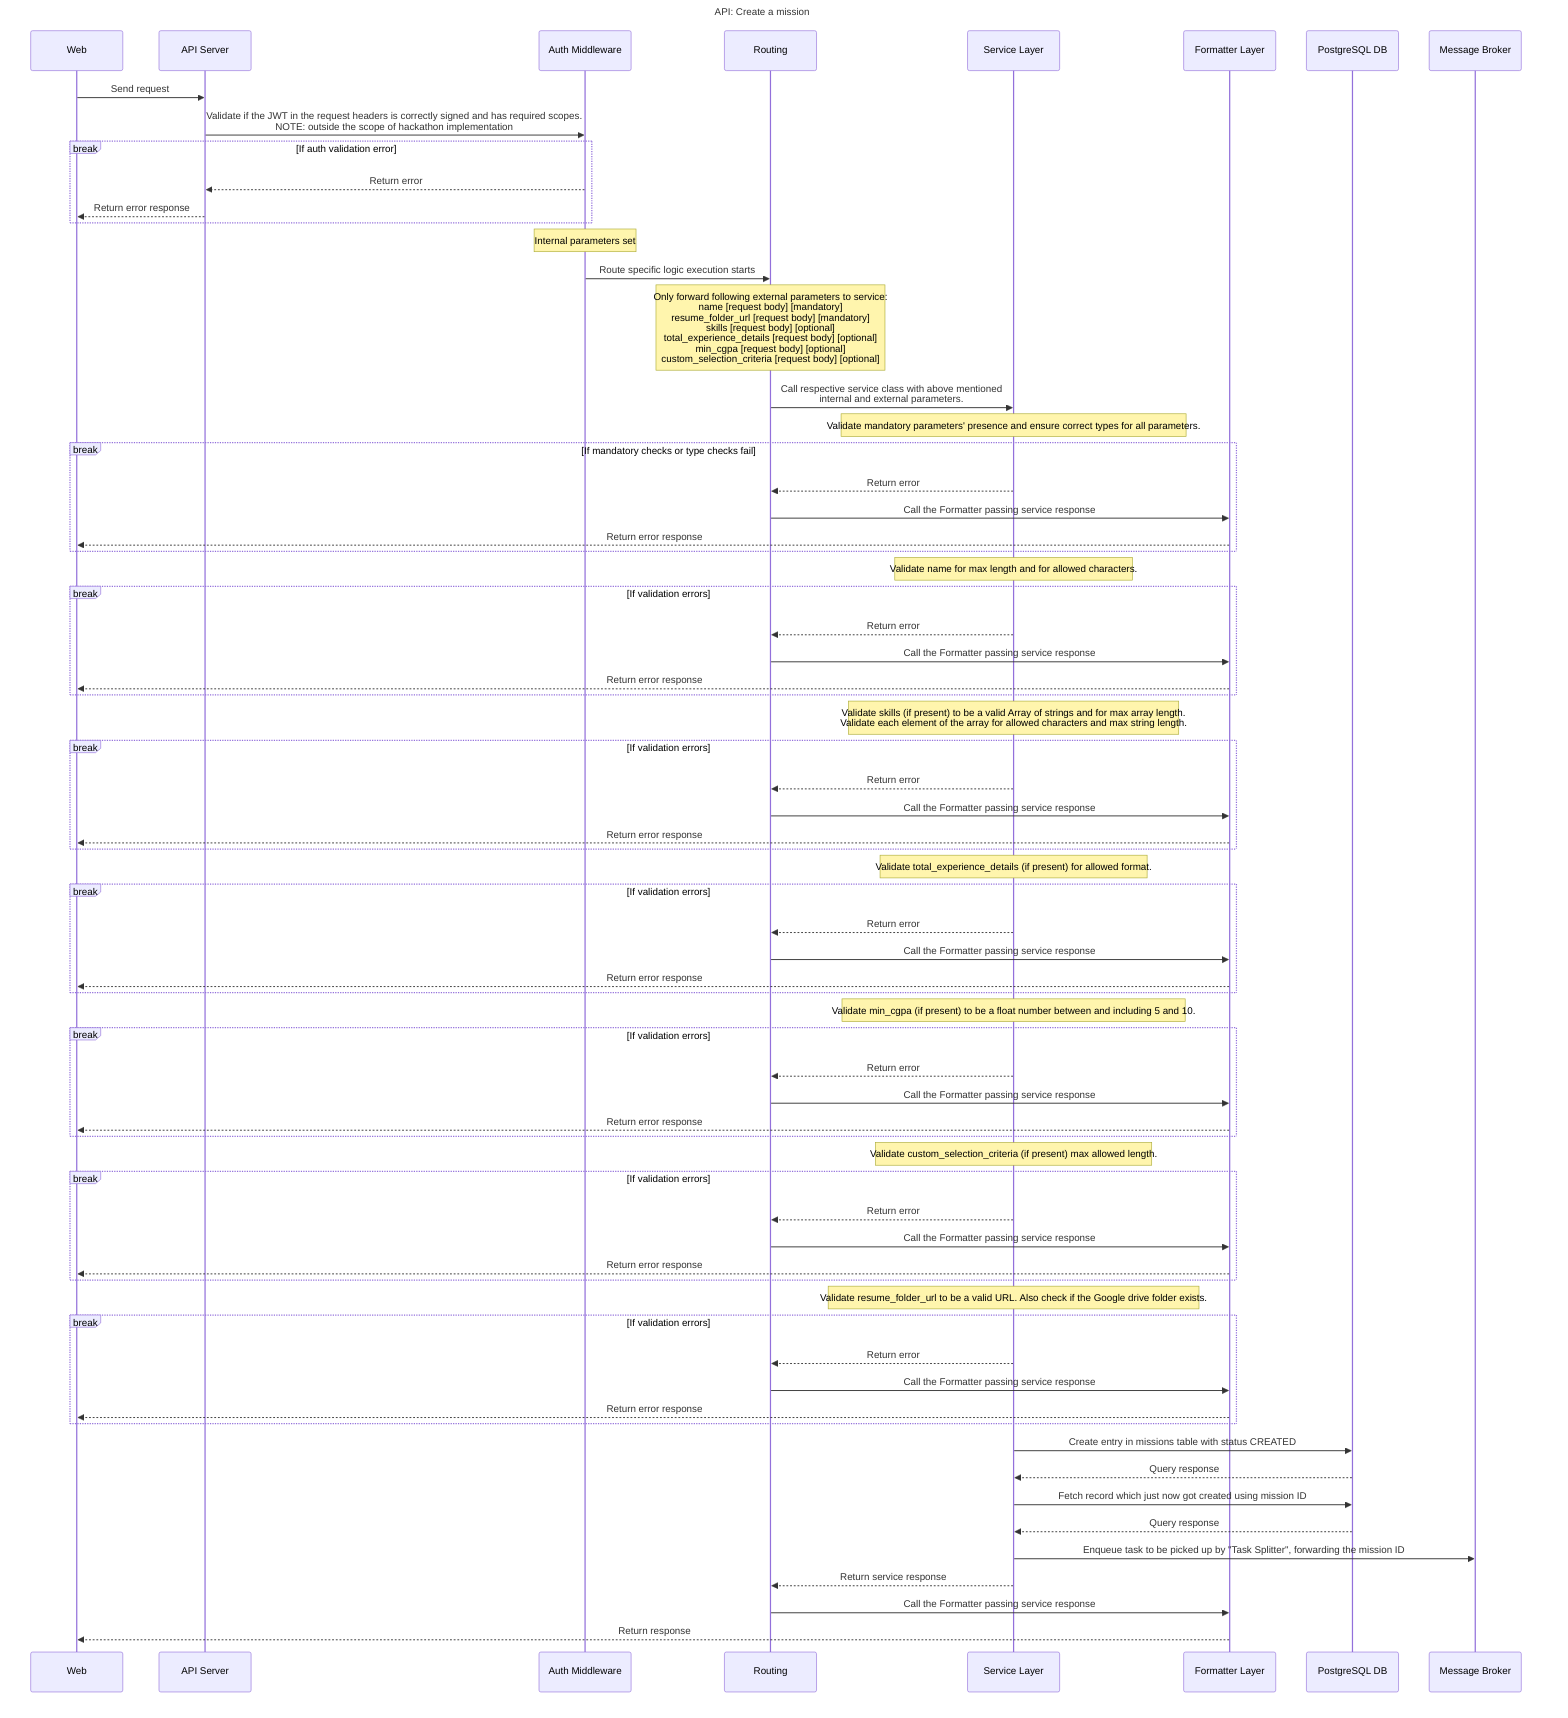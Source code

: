 sequenceDiagram
    title: API: Create a mission
    participant Client as Web
    participant API as API Server
    participant Auth as Auth Middleware
    participant Routing
    participant Service as Service Layer
    participant Formatter as Formatter Layer
    participant DB as PostgreSQL DB
    participant MessageBroker as Message Broker

    Client->>API: Send request
    API->>Auth: Validate if the JWT in the request headers is correctly signed and has required scopes.<br>NOTE: outside the scope of hackathon implementation

    break If auth validation error
        Auth -->> API: Return error
        API-->>Client: Return error response
    end

    note over Auth: Internal parameters set

    Auth ->> Routing: Route specific logic execution starts

    note over Routing: Only forward following external parameters to service:<br>name [request body] [mandatory]<br>resume_folder_url [request body] [mandatory]<br>skills [request body] [optional]<br>total_experience_details [request body] [optional]<br>min_cgpa [request body] [optional]<br>custom_selection_criteria [request body] [optional]

    Routing ->> Service: Call respective service class with above mentioned<br>internal and external parameters.

    note over Service: Validate mandatory parameters' presence and ensure correct types for all parameters.

    break If mandatory checks or type checks fail
        Service -->> Routing: Return error
        Routing ->> Formatter: Call the Formatter passing service response
        Formatter-->>Client: Return error response
    end

    note over Service: Validate name for max length and for allowed characters.

    break If validation errors
        Service -->> Routing: Return error
        Routing ->> Formatter: Call the Formatter passing service response
        Formatter-->>Client: Return error response
    end

    note over Service: Validate skills (if present) to be a valid Array of strings and for max array length.<br>Validate each element of the array for allowed characters and max string length.

    break If validation errors
        Service -->> Routing: Return error
        Routing ->> Formatter: Call the Formatter passing service response
        Formatter-->>Client: Return error response
    end

    note over Service: Validate total_experience_details (if present) for allowed format.

    break If validation errors
        Service -->> Routing: Return error
        Routing ->> Formatter: Call the Formatter passing service response
        Formatter-->>Client: Return error response
    end

    note over Service: Validate min_cgpa (if present) to be a float number between and including 5 and 10.

    break If validation errors
        Service -->> Routing: Return error
        Routing ->> Formatter: Call the Formatter passing service response
        Formatter-->>Client: Return error response
    end

    note over Service: Validate custom_selection_criteria (if present) max allowed length.

    break If validation errors
        Service -->> Routing: Return error
        Routing ->> Formatter: Call the Formatter passing service response
        Formatter-->>Client: Return error response
    end

    note over Service: Validate resume_folder_url to be a valid URL. Also check if the Google drive folder exists.

    break If validation errors
        Service -->> Routing: Return error
        Routing ->> Formatter: Call the Formatter passing service response
        Formatter-->>Client: Return error response
    end

    Service ->> DB: Create entry in missions table with status CREATED
    DB -->> Service: Query response

    Service ->> DB: Fetch record which just now got created using mission ID
    DB -->> Service: Query response

    Service ->> MessageBroker: Enqueue task to be picked up by "Task Splitter", forwarding the mission ID

    Service -->> Routing: Return service response
    Routing ->> Formatter: Call the Formatter passing service response
    Formatter-->>Client: Return response